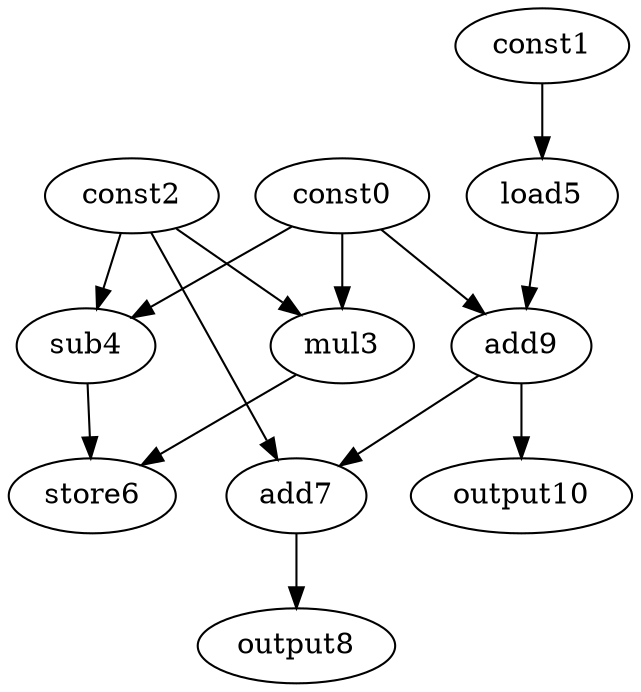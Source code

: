 digraph G { 
const0[opcode=const]; 
const1[opcode=const]; 
const2[opcode=const]; 
mul3[opcode=mul]; 
sub4[opcode=sub]; 
load5[opcode=load]; 
store6[opcode=store]; 
add7[opcode=add]; 
output8[opcode=output]; 
add9[opcode=add]; 
output10[opcode=output]; 
const0->mul3[operand=0];
const2->mul3[operand=1];
const0->sub4[operand=0];
const2->sub4[operand=1];
const1->load5[operand=0];
mul3->store6[operand=0];
sub4->store6[operand=1];
const0->add9[operand=0];
load5->add9[operand=1];
add9->add7[operand=0];
const2->add7[operand=1];
add9->output10[operand=0];
add7->output8[operand=0];
}
